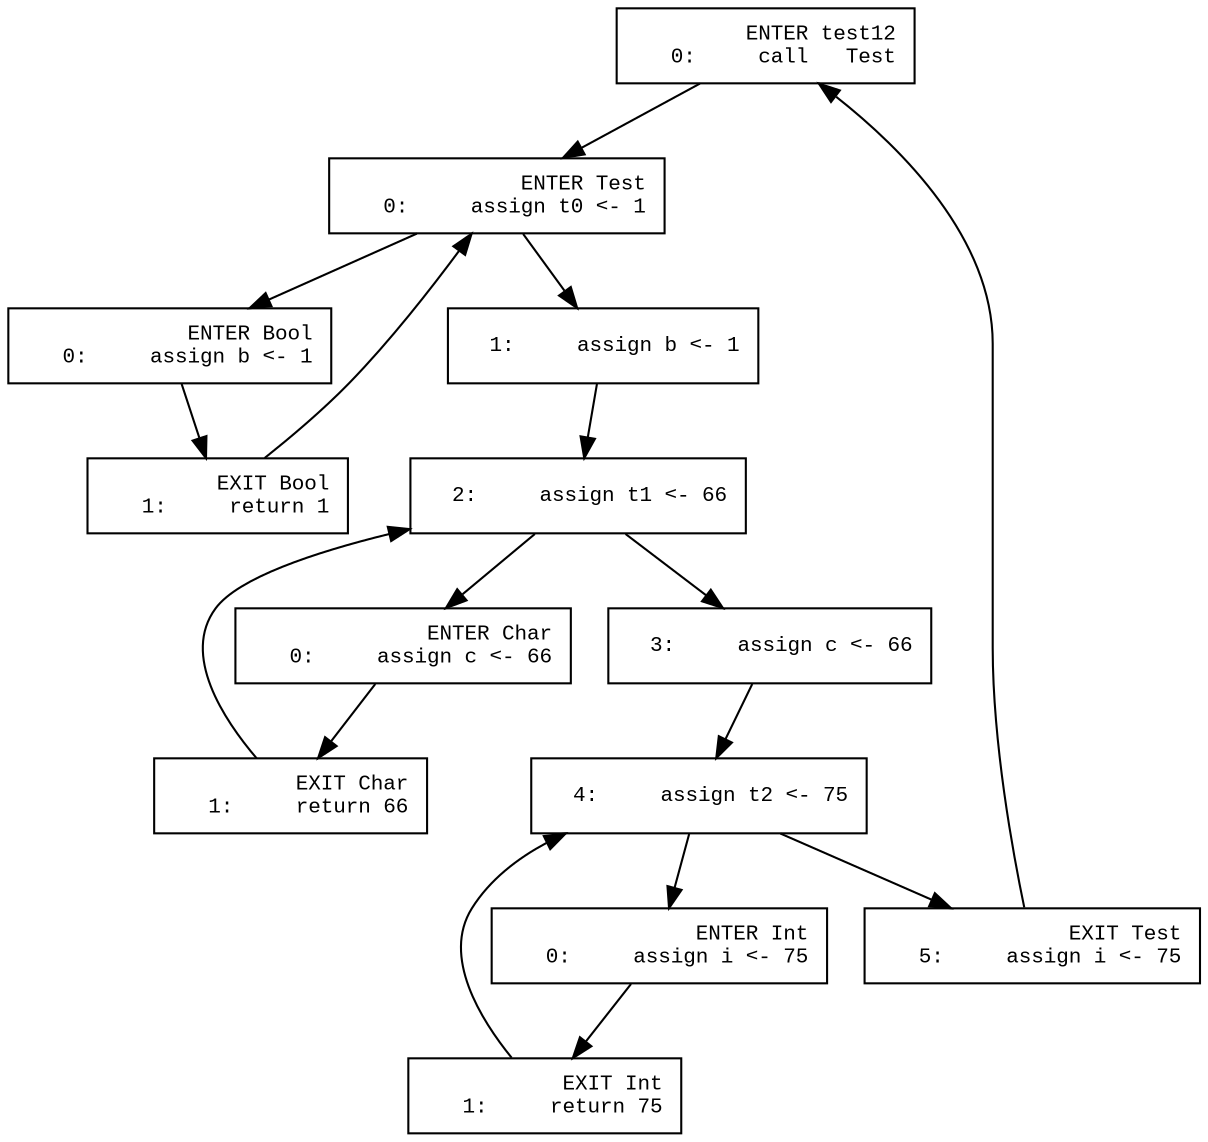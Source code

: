 digraph CfgInterProc {
  graph [fontname="Times New Roman",fontsize=10];
  node  [fontname="Courier New",fontsize=10];
  edge  [fontname="Times New Roman",fontsize=10];
// scope 'test12'
node0 [label=" ENTER test12\r   0:     call   Test\l",shape=box];
node0 -> node7;
// scope 'Int'
node1 [label=" ENTER Int\r   0:     assign i <- 75\l",shape=box];
node1 -> node2;
node2 [label=" EXIT Int\r   1:     return 75\l",shape=box];
node2 -> node11;
// scope 'Char'
node3 [label=" ENTER Char\r   0:     assign c <- 66\l",shape=box];
node3 -> node4;
node4 [label=" EXIT Char\r   1:     return 66\l",shape=box];
node4 -> node9;
// scope 'Bool'
node5 [label=" ENTER Bool\r   0:     assign b <- 1\l",shape=box];
node5 -> node6;
node6 [label=" EXIT Bool\r   1:     return 1\l",shape=box];
node6 -> node7;
// scope 'Test'
node7 [label=" ENTER Test\r   0:     assign t0 <- 1\l",shape=box];
node7 -> node8;
node7 -> node5;
node8 [label="  1:     assign b <- 1\l",shape=box];
node8 -> node9;
node9 [label="  2:     assign t1 <- 66\l",shape=box];
node9 -> node10;
node9 -> node3;
node10 [label="  3:     assign c <- 66\l",shape=box];
node10 -> node11;
node11 [label="  4:     assign t2 <- 75\l",shape=box];
node11 -> node12;
node11 -> node1;
node12 [label=" EXIT Test\r   5:     assign i <- 75\l",shape=box];
node12 -> node0;
}
